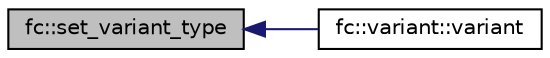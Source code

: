 digraph "fc::set_variant_type"
{
  edge [fontname="Helvetica",fontsize="10",labelfontname="Helvetica",labelfontsize="10"];
  node [fontname="Helvetica",fontsize="10",shape=record];
  rankdir="LR";
  Node72 [label="fc::set_variant_type",height=0.2,width=0.4,color="black", fillcolor="grey75", style="filled", fontcolor="black"];
  Node72 -> Node73 [dir="back",color="midnightblue",fontsize="10",style="solid",fontname="Helvetica"];
  Node73 [label="fc::variant::variant",height=0.2,width=0.4,color="black", fillcolor="white", style="filled",URL="$classfc_1_1variant.html#ab18b9c0de85df3571204f86805bf6c5e",tooltip="Constructs a null_type variant. "];
}
